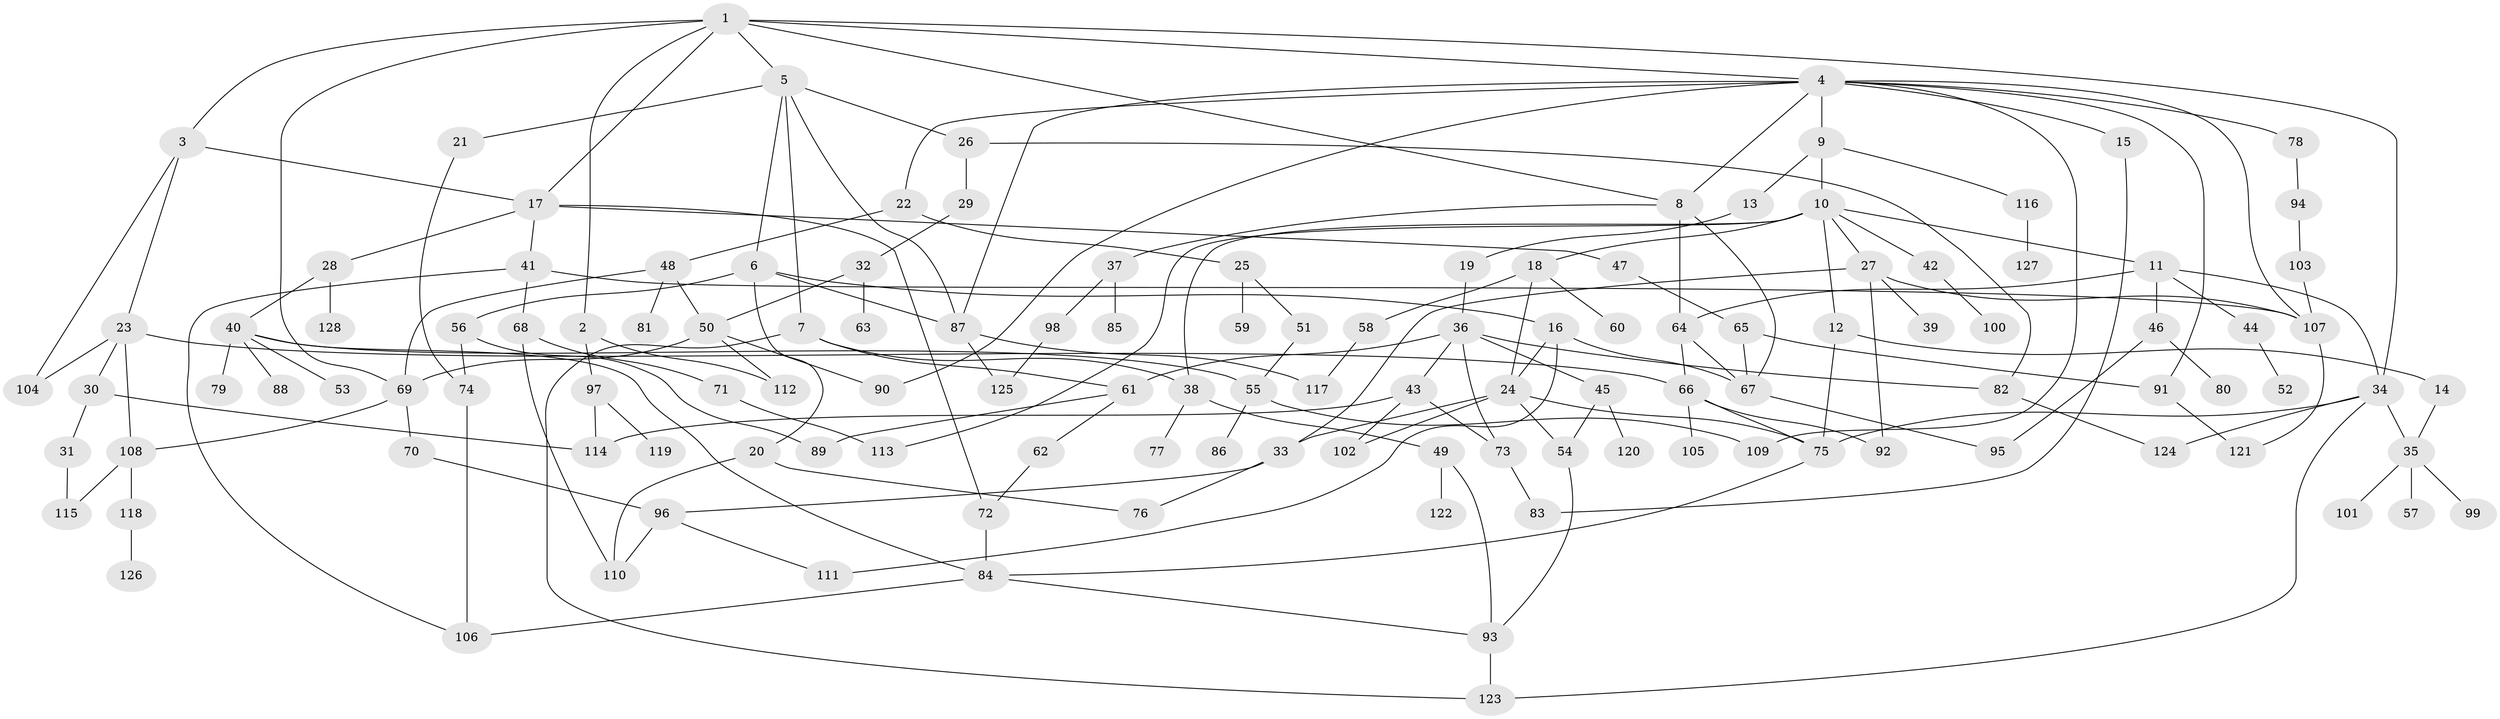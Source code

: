 // Generated by graph-tools (version 1.1) at 2025/25/03/09/25 03:25:26]
// undirected, 128 vertices, 189 edges
graph export_dot {
graph [start="1"]
  node [color=gray90,style=filled];
  1;
  2;
  3;
  4;
  5;
  6;
  7;
  8;
  9;
  10;
  11;
  12;
  13;
  14;
  15;
  16;
  17;
  18;
  19;
  20;
  21;
  22;
  23;
  24;
  25;
  26;
  27;
  28;
  29;
  30;
  31;
  32;
  33;
  34;
  35;
  36;
  37;
  38;
  39;
  40;
  41;
  42;
  43;
  44;
  45;
  46;
  47;
  48;
  49;
  50;
  51;
  52;
  53;
  54;
  55;
  56;
  57;
  58;
  59;
  60;
  61;
  62;
  63;
  64;
  65;
  66;
  67;
  68;
  69;
  70;
  71;
  72;
  73;
  74;
  75;
  76;
  77;
  78;
  79;
  80;
  81;
  82;
  83;
  84;
  85;
  86;
  87;
  88;
  89;
  90;
  91;
  92;
  93;
  94;
  95;
  96;
  97;
  98;
  99;
  100;
  101;
  102;
  103;
  104;
  105;
  106;
  107;
  108;
  109;
  110;
  111;
  112;
  113;
  114;
  115;
  116;
  117;
  118;
  119;
  120;
  121;
  122;
  123;
  124;
  125;
  126;
  127;
  128;
  1 -- 2;
  1 -- 3;
  1 -- 4;
  1 -- 5;
  1 -- 34;
  1 -- 69;
  1 -- 8;
  1 -- 17;
  2 -- 97;
  2 -- 112;
  3 -- 17;
  3 -- 23;
  3 -- 104;
  4 -- 8;
  4 -- 9;
  4 -- 15;
  4 -- 22;
  4 -- 78;
  4 -- 87;
  4 -- 90;
  4 -- 109;
  4 -- 107;
  4 -- 91;
  5 -- 6;
  5 -- 7;
  5 -- 21;
  5 -- 26;
  5 -- 87;
  6 -- 16;
  6 -- 20;
  6 -- 56;
  6 -- 87;
  7 -- 38;
  7 -- 61;
  7 -- 123;
  8 -- 37;
  8 -- 64;
  8 -- 67;
  9 -- 10;
  9 -- 13;
  9 -- 116;
  10 -- 11;
  10 -- 12;
  10 -- 18;
  10 -- 27;
  10 -- 42;
  10 -- 113;
  10 -- 38;
  11 -- 44;
  11 -- 46;
  11 -- 64;
  11 -- 34;
  12 -- 14;
  12 -- 75;
  13 -- 19;
  14 -- 35;
  15 -- 83;
  16 -- 24;
  16 -- 67;
  16 -- 111;
  17 -- 28;
  17 -- 41;
  17 -- 47;
  17 -- 72;
  18 -- 58;
  18 -- 60;
  18 -- 24;
  19 -- 36;
  20 -- 76;
  20 -- 110;
  21 -- 74;
  22 -- 25;
  22 -- 48;
  23 -- 30;
  23 -- 66;
  23 -- 108;
  23 -- 104;
  24 -- 54;
  24 -- 102;
  24 -- 75;
  24 -- 33;
  25 -- 51;
  25 -- 59;
  26 -- 29;
  26 -- 82;
  27 -- 33;
  27 -- 39;
  27 -- 92;
  27 -- 107;
  28 -- 40;
  28 -- 128;
  29 -- 32;
  30 -- 31;
  30 -- 114;
  31 -- 115;
  32 -- 63;
  32 -- 50;
  33 -- 96;
  33 -- 76;
  34 -- 35;
  34 -- 75;
  34 -- 123;
  34 -- 124;
  35 -- 57;
  35 -- 99;
  35 -- 101;
  36 -- 43;
  36 -- 45;
  36 -- 82;
  36 -- 61;
  36 -- 73;
  37 -- 85;
  37 -- 98;
  38 -- 49;
  38 -- 77;
  40 -- 53;
  40 -- 55;
  40 -- 79;
  40 -- 88;
  40 -- 84;
  41 -- 68;
  41 -- 106;
  41 -- 107;
  42 -- 100;
  43 -- 73;
  43 -- 102;
  43 -- 114;
  44 -- 52;
  45 -- 120;
  45 -- 54;
  46 -- 80;
  46 -- 95;
  47 -- 65;
  48 -- 50;
  48 -- 69;
  48 -- 81;
  49 -- 122;
  49 -- 93;
  50 -- 90;
  50 -- 69;
  50 -- 112;
  51 -- 55;
  54 -- 93;
  55 -- 86;
  55 -- 109;
  56 -- 74;
  56 -- 89;
  58 -- 117;
  61 -- 62;
  61 -- 89;
  62 -- 72;
  64 -- 66;
  64 -- 67;
  65 -- 91;
  65 -- 67;
  66 -- 105;
  66 -- 92;
  66 -- 75;
  67 -- 95;
  68 -- 71;
  68 -- 110;
  69 -- 70;
  69 -- 108;
  70 -- 96;
  71 -- 113;
  72 -- 84;
  73 -- 83;
  74 -- 106;
  75 -- 84;
  78 -- 94;
  82 -- 124;
  84 -- 93;
  84 -- 106;
  87 -- 125;
  87 -- 117;
  91 -- 121;
  93 -- 123;
  94 -- 103;
  96 -- 111;
  96 -- 110;
  97 -- 119;
  97 -- 114;
  98 -- 125;
  103 -- 107;
  107 -- 121;
  108 -- 115;
  108 -- 118;
  116 -- 127;
  118 -- 126;
}
